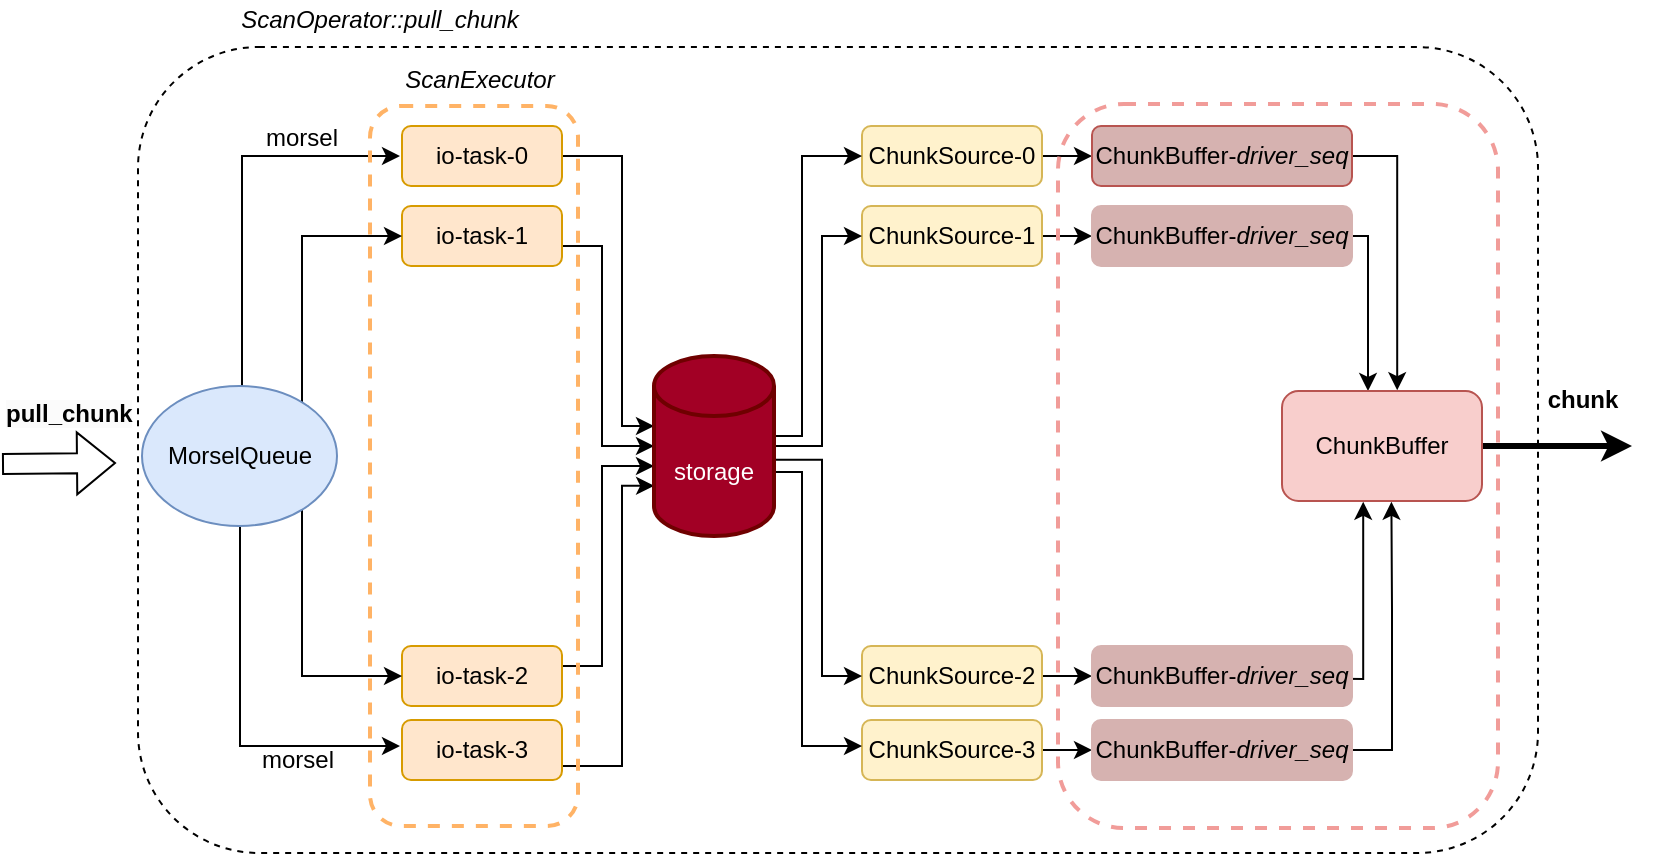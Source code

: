 <mxfile version="21.6.8" type="device">
  <diagram name="第 1 页" id="XjcKkJZFaE9VjZtC2m0P">
    <mxGraphModel dx="1257" dy="720" grid="1" gridSize="10" guides="1" tooltips="1" connect="1" arrows="1" fold="1" page="1" pageScale="1" pageWidth="827" pageHeight="1169" math="0" shadow="0">
      <root>
        <mxCell id="0" />
        <mxCell id="1" parent="0" />
        <mxCell id="-LmAr_GwVTla0GqB2lpt-1" style="edgeStyle=orthogonalEdgeStyle;rounded=0;orthogonalLoop=1;jettySize=auto;html=1;exitX=1;exitY=0.5;exitDx=0;exitDy=0;" parent="1" source="-LmAr_GwVTla0GqB2lpt-2" target="-LmAr_GwVTla0GqB2lpt-30" edge="1">
          <mxGeometry relative="1" as="geometry">
            <mxPoint x="332" y="320" as="targetPoint" />
            <Array as="points">
              <mxPoint x="312" y="185" />
              <mxPoint x="312" y="320" />
            </Array>
          </mxGeometry>
        </mxCell>
        <mxCell id="-LmAr_GwVTla0GqB2lpt-2" value="io-task-0" style="rounded=1;whiteSpace=wrap;html=1;fillColor=#ffe6cc;strokeColor=#d79b00;" parent="1" vertex="1">
          <mxGeometry x="202" y="170" width="80" height="30" as="geometry" />
        </mxCell>
        <mxCell id="-LmAr_GwVTla0GqB2lpt-3" style="edgeStyle=orthogonalEdgeStyle;rounded=0;orthogonalLoop=1;jettySize=auto;html=1;exitX=1;exitY=0.5;exitDx=0;exitDy=0;entryX=0;entryY=0.5;entryDx=0;entryDy=0;entryPerimeter=0;" parent="1" source="-LmAr_GwVTla0GqB2lpt-4" target="-LmAr_GwVTla0GqB2lpt-30" edge="1">
          <mxGeometry relative="1" as="geometry">
            <Array as="points">
              <mxPoint x="302" y="230" />
              <mxPoint x="302" y="330" />
            </Array>
          </mxGeometry>
        </mxCell>
        <mxCell id="-LmAr_GwVTla0GqB2lpt-4" value="io-task-1" style="rounded=1;whiteSpace=wrap;html=1;fillColor=#ffe6cc;strokeColor=#d79b00;" parent="1" vertex="1">
          <mxGeometry x="202" y="210" width="80" height="30" as="geometry" />
        </mxCell>
        <mxCell id="-LmAr_GwVTla0GqB2lpt-5" style="edgeStyle=orthogonalEdgeStyle;rounded=0;orthogonalLoop=1;jettySize=auto;html=1;exitX=1;exitY=0.5;exitDx=0;exitDy=0;" parent="1" source="-LmAr_GwVTla0GqB2lpt-6" target="-LmAr_GwVTla0GqB2lpt-30" edge="1">
          <mxGeometry relative="1" as="geometry">
            <mxPoint x="332.0" y="437.5" as="sourcePoint" />
            <mxPoint x="372" y="340" as="targetPoint" />
            <Array as="points">
              <mxPoint x="302" y="440" />
              <mxPoint x="302" y="340" />
            </Array>
          </mxGeometry>
        </mxCell>
        <mxCell id="-LmAr_GwVTla0GqB2lpt-6" value="io-task-2" style="rounded=1;whiteSpace=wrap;html=1;fillColor=#ffe6cc;strokeColor=#d79b00;" parent="1" vertex="1">
          <mxGeometry x="202" y="430" width="80" height="30" as="geometry" />
        </mxCell>
        <mxCell id="-LmAr_GwVTla0GqB2lpt-7" style="edgeStyle=orthogonalEdgeStyle;rounded=0;orthogonalLoop=1;jettySize=auto;html=1;exitX=1;exitY=0.5;exitDx=0;exitDy=0;entryX=0.001;entryY=0.721;entryDx=0;entryDy=0;entryPerimeter=0;" parent="1" source="-LmAr_GwVTla0GqB2lpt-8" target="-LmAr_GwVTla0GqB2lpt-30" edge="1">
          <mxGeometry relative="1" as="geometry">
            <mxPoint x="292" y="514" as="sourcePoint" />
            <mxPoint x="342" y="349.0" as="targetPoint" />
            <Array as="points">
              <mxPoint x="282" y="490" />
              <mxPoint x="312" y="490" />
              <mxPoint x="312" y="350" />
            </Array>
          </mxGeometry>
        </mxCell>
        <mxCell id="-LmAr_GwVTla0GqB2lpt-8" value="io-task-3" style="rounded=1;whiteSpace=wrap;html=1;fillColor=#ffe6cc;strokeColor=#d79b00;" parent="1" vertex="1">
          <mxGeometry x="202" y="467" width="80" height="30" as="geometry" />
        </mxCell>
        <mxCell id="-LmAr_GwVTla0GqB2lpt-9" value="" style="edgeStyle=orthogonalEdgeStyle;rounded=0;orthogonalLoop=1;jettySize=auto;html=1;exitX=0.5;exitY=0;exitDx=0;exitDy=0;entryX=0;entryY=0.5;entryDx=0;entryDy=0;" parent="1" source="-LmAr_GwVTla0GqB2lpt-25" edge="1">
          <mxGeometry x="0.396" y="5" relative="1" as="geometry">
            <mxPoint x="129.208" y="305.28" as="sourcePoint" />
            <mxPoint x="201" y="185" as="targetPoint" />
            <Array as="points">
              <mxPoint x="122" y="300" />
              <mxPoint x="122" y="185" />
            </Array>
            <mxPoint as="offset" />
          </mxGeometry>
        </mxCell>
        <mxCell id="-LmAr_GwVTla0GqB2lpt-10" style="edgeStyle=orthogonalEdgeStyle;rounded=0;orthogonalLoop=1;jettySize=auto;html=1;exitX=1;exitY=0;exitDx=0;exitDy=0;entryX=0;entryY=0.5;entryDx=0;entryDy=0;" parent="1" source="-LmAr_GwVTla0GqB2lpt-25" target="-LmAr_GwVTla0GqB2lpt-4" edge="1">
          <mxGeometry relative="1" as="geometry">
            <mxPoint x="163.24" y="319.44" as="sourcePoint" />
            <Array as="points">
              <mxPoint x="152" y="310" />
              <mxPoint x="152" y="225" />
            </Array>
          </mxGeometry>
        </mxCell>
        <mxCell id="-LmAr_GwVTla0GqB2lpt-11" style="edgeStyle=orthogonalEdgeStyle;rounded=0;orthogonalLoop=1;jettySize=auto;html=1;entryX=0;entryY=0.5;entryDx=0;entryDy=0;exitX=1;exitY=1;exitDx=0;exitDy=0;" parent="1" source="-LmAr_GwVTla0GqB2lpt-25" target="-LmAr_GwVTla0GqB2lpt-6" edge="1">
          <mxGeometry relative="1" as="geometry">
            <mxPoint x="163.96" y="358.56" as="sourcePoint" />
            <Array as="points">
              <mxPoint x="152" y="360" />
              <mxPoint x="152" y="445" />
            </Array>
          </mxGeometry>
        </mxCell>
        <mxCell id="-LmAr_GwVTla0GqB2lpt-12" style="edgeStyle=orthogonalEdgeStyle;rounded=0;orthogonalLoop=1;jettySize=auto;html=1;entryX=0.406;entryY=1.007;entryDx=0;entryDy=0;entryPerimeter=0;" parent="1" target="-LmAr_GwVTla0GqB2lpt-41" edge="1">
          <mxGeometry relative="1" as="geometry">
            <mxPoint x="632" y="446" as="sourcePoint" />
            <mxPoint x="684.5" y="360" as="targetPoint" />
          </mxGeometry>
        </mxCell>
        <mxCell id="-LmAr_GwVTla0GqB2lpt-13" style="edgeStyle=orthogonalEdgeStyle;rounded=0;orthogonalLoop=1;jettySize=auto;html=1;exitX=1;exitY=0.5;exitDx=0;exitDy=0;entryX=0;entryY=0.5;entryDx=0;entryDy=0;" parent="1" source="-LmAr_GwVTla0GqB2lpt-14" target="-LmAr_GwVTla0GqB2lpt-38" edge="1">
          <mxGeometry relative="1" as="geometry" />
        </mxCell>
        <mxCell id="-LmAr_GwVTla0GqB2lpt-14" value="ChunkSource-2" style="rounded=1;whiteSpace=wrap;html=1;fillColor=#fff2cc;strokeColor=#d6b656;" parent="1" vertex="1">
          <mxGeometry x="432" y="430" width="90" height="30" as="geometry" />
        </mxCell>
        <mxCell id="-LmAr_GwVTla0GqB2lpt-15" style="edgeStyle=orthogonalEdgeStyle;rounded=0;orthogonalLoop=1;jettySize=auto;html=1;entryX=0.547;entryY=1.007;entryDx=0;entryDy=0;entryPerimeter=0;exitX=1;exitY=0.5;exitDx=0;exitDy=0;" parent="1" source="-LmAr_GwVTla0GqB2lpt-39" target="-LmAr_GwVTla0GqB2lpt-41" edge="1">
          <mxGeometry relative="1" as="geometry">
            <mxPoint x="642" y="490" as="sourcePoint" />
            <mxPoint x="695.57" y="368.96" as="targetPoint" />
          </mxGeometry>
        </mxCell>
        <mxCell id="-LmAr_GwVTla0GqB2lpt-16" style="edgeStyle=orthogonalEdgeStyle;rounded=0;orthogonalLoop=1;jettySize=auto;html=1;exitX=1;exitY=0.5;exitDx=0;exitDy=0;entryX=0;entryY=0.5;entryDx=0;entryDy=0;" parent="1" source="-LmAr_GwVTla0GqB2lpt-17" target="-LmAr_GwVTla0GqB2lpt-39" edge="1">
          <mxGeometry relative="1" as="geometry" />
        </mxCell>
        <mxCell id="-LmAr_GwVTla0GqB2lpt-17" value="ChunkSource-3" style="rounded=1;whiteSpace=wrap;html=1;fillColor=#fff2cc;strokeColor=#d6b656;" parent="1" vertex="1">
          <mxGeometry x="432" y="467" width="90" height="30" as="geometry" />
        </mxCell>
        <mxCell id="-LmAr_GwVTla0GqB2lpt-18" style="edgeStyle=orthogonalEdgeStyle;rounded=0;orthogonalLoop=1;jettySize=auto;html=1;exitX=1;exitY=0.5;exitDx=0;exitDy=0;" parent="1" source="-LmAr_GwVTla0GqB2lpt-37" target="-LmAr_GwVTla0GqB2lpt-41" edge="1">
          <mxGeometry relative="1" as="geometry">
            <mxPoint x="652" y="231" as="sourcePoint" />
            <mxPoint x="685.31" y="322.4" as="targetPoint" />
            <Array as="points">
              <mxPoint x="685" y="225" />
            </Array>
          </mxGeometry>
        </mxCell>
        <mxCell id="-LmAr_GwVTla0GqB2lpt-19" style="edgeStyle=orthogonalEdgeStyle;rounded=0;orthogonalLoop=1;jettySize=auto;html=1;exitX=1;exitY=0.5;exitDx=0;exitDy=0;entryX=0;entryY=0.5;entryDx=0;entryDy=0;" parent="1" source="-LmAr_GwVTla0GqB2lpt-20" target="-LmAr_GwVTla0GqB2lpt-37" edge="1">
          <mxGeometry relative="1" as="geometry" />
        </mxCell>
        <mxCell id="-LmAr_GwVTla0GqB2lpt-20" value="ChunkSource-1" style="rounded=1;whiteSpace=wrap;html=1;fillColor=#fff2cc;strokeColor=#d6b656;" parent="1" vertex="1">
          <mxGeometry x="432" y="210" width="90" height="30" as="geometry" />
        </mxCell>
        <mxCell id="-LmAr_GwVTla0GqB2lpt-21" style="edgeStyle=orthogonalEdgeStyle;rounded=0;orthogonalLoop=1;jettySize=auto;html=1;entryX=0.576;entryY=-0.007;entryDx=0;entryDy=0;entryPerimeter=0;exitX=1;exitY=0.5;exitDx=0;exitDy=0;" parent="1" source="-LmAr_GwVTla0GqB2lpt-36" target="-LmAr_GwVTla0GqB2lpt-41" edge="1">
          <mxGeometry relative="1" as="geometry">
            <mxPoint x="642" y="180" as="sourcePoint" />
            <mxPoint x="698" y="309.6" as="targetPoint" />
          </mxGeometry>
        </mxCell>
        <mxCell id="-LmAr_GwVTla0GqB2lpt-22" style="edgeStyle=orthogonalEdgeStyle;rounded=0;orthogonalLoop=1;jettySize=auto;html=1;exitX=1;exitY=0.5;exitDx=0;exitDy=0;entryX=0;entryY=0.5;entryDx=0;entryDy=0;" parent="1" source="-LmAr_GwVTla0GqB2lpt-23" target="-LmAr_GwVTla0GqB2lpt-36" edge="1">
          <mxGeometry relative="1" as="geometry" />
        </mxCell>
        <mxCell id="-LmAr_GwVTla0GqB2lpt-23" value="ChunkSource-0" style="rounded=1;whiteSpace=wrap;html=1;fillColor=#fff2cc;strokeColor=#d6b656;" parent="1" vertex="1">
          <mxGeometry x="432" y="170" width="90" height="30" as="geometry" />
        </mxCell>
        <mxCell id="-LmAr_GwVTla0GqB2lpt-24" style="edgeStyle=orthogonalEdgeStyle;rounded=0;orthogonalLoop=1;jettySize=auto;html=1;exitX=0.5;exitY=1;exitDx=0;exitDy=0;" parent="1" edge="1">
          <mxGeometry relative="1" as="geometry">
            <mxPoint x="119.75" y="370" as="sourcePoint" />
            <mxPoint x="201.0" y="480" as="targetPoint" />
            <Array as="points">
              <mxPoint x="121" y="370" />
              <mxPoint x="121" y="480" />
            </Array>
          </mxGeometry>
        </mxCell>
        <mxCell id="-LmAr_GwVTla0GqB2lpt-25" value="MorselQueue" style="ellipse;whiteSpace=wrap;html=1;fillColor=#dae8fc;strokeColor=#6c8ebf;" parent="1" vertex="1">
          <mxGeometry x="72" y="300" width="97.5" height="70" as="geometry" />
        </mxCell>
        <mxCell id="-LmAr_GwVTla0GqB2lpt-26" style="edgeStyle=orthogonalEdgeStyle;rounded=0;orthogonalLoop=1;jettySize=auto;html=1;exitX=0.983;exitY=0.387;exitDx=0;exitDy=0;exitPerimeter=0;entryX=0;entryY=0.5;entryDx=0;entryDy=0;" parent="1" source="-LmAr_GwVTla0GqB2lpt-30" target="-LmAr_GwVTla0GqB2lpt-23" edge="1">
          <mxGeometry relative="1" as="geometry">
            <Array as="points">
              <mxPoint x="387" y="325" />
              <mxPoint x="402" y="325" />
              <mxPoint x="402" y="185" />
            </Array>
          </mxGeometry>
        </mxCell>
        <mxCell id="-LmAr_GwVTla0GqB2lpt-27" style="edgeStyle=orthogonalEdgeStyle;rounded=0;orthogonalLoop=1;jettySize=auto;html=1;exitX=1;exitY=0.5;exitDx=0;exitDy=0;exitPerimeter=0;entryX=0;entryY=0.5;entryDx=0;entryDy=0;" parent="1" source="-LmAr_GwVTla0GqB2lpt-30" target="-LmAr_GwVTla0GqB2lpt-20" edge="1">
          <mxGeometry relative="1" as="geometry">
            <Array as="points">
              <mxPoint x="412" y="330" />
              <mxPoint x="412" y="225" />
            </Array>
          </mxGeometry>
        </mxCell>
        <mxCell id="-LmAr_GwVTla0GqB2lpt-28" style="edgeStyle=orthogonalEdgeStyle;rounded=0;orthogonalLoop=1;jettySize=auto;html=1;exitX=0.997;exitY=0.577;exitDx=0;exitDy=0;exitPerimeter=0;entryX=0;entryY=0.5;entryDx=0;entryDy=0;" parent="1" source="-LmAr_GwVTla0GqB2lpt-30" target="-LmAr_GwVTla0GqB2lpt-14" edge="1">
          <mxGeometry relative="1" as="geometry">
            <mxPoint x="392" y="340" as="sourcePoint" />
            <mxPoint x="432" y="437.5" as="targetPoint" />
            <Array as="points">
              <mxPoint x="412" y="337" />
              <mxPoint x="412" y="445" />
            </Array>
          </mxGeometry>
        </mxCell>
        <mxCell id="-LmAr_GwVTla0GqB2lpt-29" style="edgeStyle=orthogonalEdgeStyle;rounded=0;orthogonalLoop=1;jettySize=auto;html=1;exitX=1;exitY=0;exitDx=0;exitDy=52.5;exitPerimeter=0;" parent="1" source="-LmAr_GwVTla0GqB2lpt-30" target="-LmAr_GwVTla0GqB2lpt-17" edge="1">
          <mxGeometry relative="1" as="geometry">
            <Array as="points">
              <mxPoint x="388" y="343" />
              <mxPoint x="402" y="343" />
              <mxPoint x="402" y="480" />
            </Array>
          </mxGeometry>
        </mxCell>
        <mxCell id="-LmAr_GwVTla0GqB2lpt-30" value="storage" style="shape=cylinder3;whiteSpace=wrap;html=1;boundedLbl=1;backgroundOutline=1;size=15;fillColor=#a20025;fontColor=#ffffff;strokeColor=#6F0000;strokeWidth=2;" parent="1" vertex="1">
          <mxGeometry x="328" y="285" width="60" height="90" as="geometry" />
        </mxCell>
        <mxCell id="-LmAr_GwVTla0GqB2lpt-31" value="" style="rounded=1;whiteSpace=wrap;html=1;fillColor=none;dashed=1;" parent="1" vertex="1">
          <mxGeometry x="70" y="130.5" width="700" height="403" as="geometry" />
        </mxCell>
        <mxCell id="-LmAr_GwVTla0GqB2lpt-32" value="&lt;i&gt;ScanOperator::pull_chunk&lt;/i&gt;" style="text;html=1;strokeColor=none;fillColor=none;align=center;verticalAlign=middle;whiteSpace=wrap;rounded=0;" parent="1" vertex="1">
          <mxGeometry x="107" y="107" width="168.25" height="20" as="geometry" />
        </mxCell>
        <mxCell id="-LmAr_GwVTla0GqB2lpt-33" value="" style="shape=flexArrow;endArrow=classic;html=1;rounded=0;entryX=0;entryY=0.528;entryDx=0;entryDy=0;entryPerimeter=0;" parent="1" edge="1">
          <mxGeometry width="50" height="50" relative="1" as="geometry">
            <mxPoint x="2" y="339" as="sourcePoint" />
            <mxPoint x="59" y="338.52" as="targetPoint" />
          </mxGeometry>
        </mxCell>
        <mxCell id="-LmAr_GwVTla0GqB2lpt-34" value="&lt;span style=&quot;color: rgb(0, 0, 0); font-family: Helvetica; font-size: 12px; font-style: normal; font-variant-ligatures: normal; font-variant-caps: normal; letter-spacing: normal; orphans: 2; text-align: center; text-indent: 0px; text-transform: none; widows: 2; word-spacing: 0px; -webkit-text-stroke-width: 0px; background-color: rgb(251, 251, 251); text-decoration-thickness: initial; text-decoration-style: initial; text-decoration-color: initial; float: none; display: inline !important;&quot;&gt;&lt;b&gt;pull_chunk&lt;/b&gt;&lt;/span&gt;" style="text;whiteSpace=wrap;html=1;" parent="1" vertex="1">
          <mxGeometry x="2" y="300" width="70" height="30" as="geometry" />
        </mxCell>
        <mxCell id="-LmAr_GwVTla0GqB2lpt-35" value="&lt;b&gt;chunk&lt;/b&gt;" style="text;html=1;align=center;verticalAlign=middle;resizable=0;points=[];autosize=1;strokeColor=none;fillColor=none;" parent="1" vertex="1">
          <mxGeometry x="762" y="292" width="60" height="30" as="geometry" />
        </mxCell>
        <mxCell id="-LmAr_GwVTla0GqB2lpt-36" value="ChunkBuffer-&lt;i&gt;driver_seq&lt;/i&gt;" style="rounded=1;whiteSpace=wrap;html=1;fillColor=#D6B2B0;strokeColor=#b85450;" parent="1" vertex="1">
          <mxGeometry x="547" y="170" width="130" height="30" as="geometry" />
        </mxCell>
        <mxCell id="-LmAr_GwVTla0GqB2lpt-37" value="ChunkBuffer-&lt;i&gt;driver_seq&lt;/i&gt;" style="rounded=1;whiteSpace=wrap;html=1;fillColor=#D6B2B0;strokeColor=#D6B2B0;" parent="1" vertex="1">
          <mxGeometry x="547" y="210" width="130" height="30" as="geometry" />
        </mxCell>
        <mxCell id="-LmAr_GwVTla0GqB2lpt-38" value="ChunkBuffer-&lt;i style=&quot;border-color: var(--border-color);&quot;&gt;driver_seq&lt;/i&gt;" style="rounded=1;whiteSpace=wrap;html=1;fillColor=#D6B2B0;strokeColor=#D6B2B0;" parent="1" vertex="1">
          <mxGeometry x="547" y="430" width="130" height="30" as="geometry" />
        </mxCell>
        <mxCell id="-LmAr_GwVTla0GqB2lpt-39" value="ChunkBuffer-&lt;i style=&quot;border-color: var(--border-color);&quot;&gt;driver_seq&lt;/i&gt;" style="rounded=1;whiteSpace=wrap;html=1;fillColor=#D6B2B0;strokeColor=#D6B2B0;" parent="1" vertex="1">
          <mxGeometry x="547" y="467" width="130" height="30" as="geometry" />
        </mxCell>
        <mxCell id="-LmAr_GwVTla0GqB2lpt-40" style="edgeStyle=orthogonalEdgeStyle;rounded=0;orthogonalLoop=1;jettySize=auto;html=1;exitX=1;exitY=0.5;exitDx=0;exitDy=0;strokeWidth=3;" parent="1" edge="1">
          <mxGeometry relative="1" as="geometry">
            <mxPoint x="817" y="330" as="targetPoint" />
            <mxPoint x="742" y="330" as="sourcePoint" />
          </mxGeometry>
        </mxCell>
        <mxCell id="-LmAr_GwVTla0GqB2lpt-41" value="ChunkBuffer" style="rounded=1;whiteSpace=wrap;html=1;fillColor=#f8cecc;strokeColor=#b85450;" parent="1" vertex="1">
          <mxGeometry x="642" y="302.5" width="100" height="55" as="geometry" />
        </mxCell>
        <mxCell id="-LmAr_GwVTla0GqB2lpt-42" value="morsel" style="text;html=1;strokeColor=none;fillColor=none;align=center;verticalAlign=middle;whiteSpace=wrap;rounded=0;" parent="1" vertex="1">
          <mxGeometry x="122" y="166" width="60" height="20" as="geometry" />
        </mxCell>
        <mxCell id="-LmAr_GwVTla0GqB2lpt-43" value="morsel" style="text;html=1;strokeColor=none;fillColor=none;align=center;verticalAlign=middle;whiteSpace=wrap;rounded=0;" parent="1" vertex="1">
          <mxGeometry x="119.5" y="477" width="60" height="20" as="geometry" />
        </mxCell>
        <mxCell id="-LmAr_GwVTla0GqB2lpt-44" value="" style="rounded=1;whiteSpace=wrap;html=1;fillColor=none;dashed=1;strokeColor=#FFB366;strokeWidth=2;" parent="1" vertex="1">
          <mxGeometry x="186" y="160" width="104" height="360" as="geometry" />
        </mxCell>
        <mxCell id="-LmAr_GwVTla0GqB2lpt-45" value="&lt;i&gt;ScanExecutor&lt;/i&gt;" style="text;html=1;strokeColor=none;fillColor=none;align=center;verticalAlign=middle;whiteSpace=wrap;rounded=0;" parent="1" vertex="1">
          <mxGeometry x="196" y="135" width="90" height="23" as="geometry" />
        </mxCell>
        <mxCell id="-LmAr_GwVTla0GqB2lpt-46" value="" style="rounded=1;whiteSpace=wrap;html=1;fillColor=none;dashed=1;strokeColor=#F19C99;strokeWidth=2;" parent="1" vertex="1">
          <mxGeometry x="530" y="159" width="220" height="362" as="geometry" />
        </mxCell>
      </root>
    </mxGraphModel>
  </diagram>
</mxfile>
